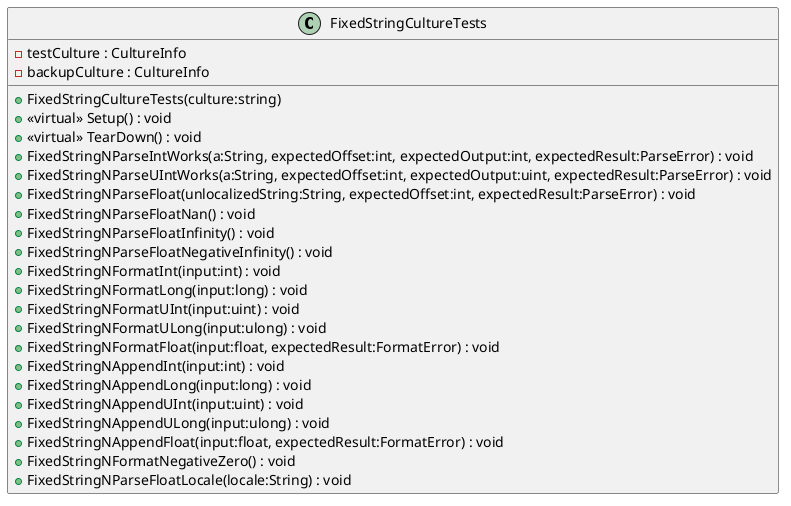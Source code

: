 @startuml
class FixedStringCultureTests {
    - testCulture : CultureInfo
    - backupCulture : CultureInfo
    + FixedStringCultureTests(culture:string)
    + <<virtual>> Setup() : void
    + <<virtual>> TearDown() : void
    + FixedStringNParseIntWorks(a:String, expectedOffset:int, expectedOutput:int, expectedResult:ParseError) : void
    + FixedStringNParseUIntWorks(a:String, expectedOffset:int, expectedOutput:uint, expectedResult:ParseError) : void
    + FixedStringNParseFloat(unlocalizedString:String, expectedOffset:int, expectedResult:ParseError) : void
    + FixedStringNParseFloatNan() : void
    + FixedStringNParseFloatInfinity() : void
    + FixedStringNParseFloatNegativeInfinity() : void
    + FixedStringNFormatInt(input:int) : void
    + FixedStringNFormatLong(input:long) : void
    + FixedStringNFormatUInt(input:uint) : void
    + FixedStringNFormatULong(input:ulong) : void
    + FixedStringNFormatFloat(input:float, expectedResult:FormatError) : void
    + FixedStringNAppendInt(input:int) : void
    + FixedStringNAppendLong(input:long) : void
    + FixedStringNAppendUInt(input:uint) : void
    + FixedStringNAppendULong(input:ulong) : void
    + FixedStringNAppendFloat(input:float, expectedResult:FormatError) : void
    + FixedStringNFormatNegativeZero() : void
    + FixedStringNParseFloatLocale(locale:String) : void
}
@enduml
